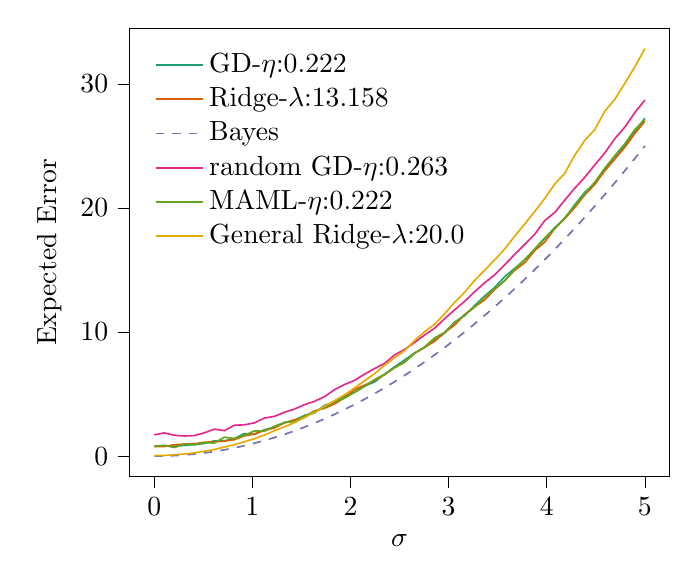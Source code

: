 % This file was created with tikzplotlib v0.10.1.
\begin{tikzpicture}

\definecolor{chocolate217952}{RGB}{217,95,2}
\definecolor{darkcyan27158119}{RGB}{27,158,119}
\definecolor{darkgray176}{RGB}{176,176,176}
\definecolor{deeppink23141138}{RGB}{231,41,138}
\definecolor{lightslategray117112179}{RGB}{117,112,179}
\definecolor{olivedrab10216630}{RGB}{102,166,30}
\definecolor{orange2301712}{RGB}{230,171,2}

\begin{axis}[
legend cell align={left},
legend style={
  fill opacity=0.8,
  draw opacity=1,
  text opacity=1,
  at={(0.03,0.97)},
  anchor=north west,
  draw=none
},
tick align=outside,
tick pos=left,
x grid style={darkgray176},
xlabel={\(\displaystyle \sigma\)},
xmin=-0.25, xmax=5.25,
xtick style={color=black},
y grid style={darkgray176},
ylabel={Expected Error},
ymin=-1.642, ymax=34.477,
ytick style={color=black}
]
\addplot [semithick, darkcyan27158119]
table {%
0 0.792
0.102 0.845
0.204 0.804
0.306 0.86
0.408 0.927
0.51 1.021
0.612 1.234
0.714 1.236
0.816 1.414
0.918 1.822
1.02 1.741
1.122 2.126
1.224 2.33
1.327 2.692
1.429 2.893
1.531 3.286
1.633 3.486
1.735 4.086
1.837 4.355
1.939 4.823
2.041 5.171
2.143 5.65
2.245 5.978
2.347 6.597
2.449 7.2
2.551 7.745
2.653 8.32
2.755 8.746
2.857 9.357
2.959 9.913
3.061 10.802
3.163 11.315
3.265 12.136
3.367 12.903
3.469 13.591
3.571 14.455
3.673 15.123
3.776 15.819
3.878 16.632
3.98 17.534
4.082 18.42
4.184 19.163
4.286 20.262
4.388 21.266
4.49 21.982
4.592 23.096
4.694 23.993
4.796 25.052
4.898 26.156
5 27.228
};
\addlegendentry{GD-$\eta$:0.222}
\addplot [semithick, chocolate217952]
table {%
0 0.768
0.102 0.778
0.204 0.921
0.306 0.974
0.408 0.997
0.51 1.116
0.612 1.164
0.714 1.213
0.816 1.327
0.918 1.629
1.02 1.795
1.122 2.079
1.224 2.269
1.327 2.695
1.429 2.925
1.531 3.131
1.633 3.66
1.735 3.857
1.837 4.209
1.939 4.713
2.041 5.374
2.143 5.713
2.245 6.104
2.347 6.569
2.449 7.122
2.551 7.571
2.653 8.288
2.755 8.769
2.857 9.263
2.959 9.966
3.061 10.559
3.163 11.412
3.265 12.029
3.367 12.59
3.469 13.43
3.571 14.142
3.673 14.975
3.776 15.585
3.878 16.568
3.98 17.26
4.082 18.345
4.184 19.142
4.286 20.032
4.388 21.057
4.49 21.9
4.592 22.997
4.694 23.942
4.796 24.891
4.898 25.995
5 26.985
};
\addlegendentry{Ridge-$\lambda$:13.158}
\addplot [semithick, lightslategray117112179, dashed]
table {%
0 0
0.102 0.01
0.204 0.042
0.306 0.094
0.408 0.167
0.51 0.26
0.612 0.375
0.714 0.51
0.816 0.666
0.918 0.843
1.02 1.041
1.122 1.26
1.224 1.499
1.327 1.759
1.429 2.04
1.531 2.342
1.633 2.665
1.735 3.008
1.837 3.373
1.939 3.758
2.041 4.164
2.143 4.591
2.245 5.038
2.347 5.507
2.449 5.996
2.551 6.506
2.653 7.037
2.755 7.589
2.857 8.161
2.959 8.754
3.061 9.369
3.163 10.004
3.265 10.659
3.367 11.336
3.469 12.033
3.571 12.752
3.673 13.491
3.776 14.251
3.878 15.031
3.98 15.833
4.082 16.655
4.184 17.498
4.286 18.362
4.388 19.247
4.49 20.153
4.592 21.079
4.694 22.027
4.796 22.995
4.898 23.984
5 24.993
};
\addlegendentry{Bayes}
\addplot [semithick, deeppink23141138]
table {%
0 1.721
0.102 1.873
0.204 1.688
0.306 1.626
0.408 1.659
0.51 1.878
0.612 2.177
0.714 2.051
0.816 2.489
0.918 2.527
1.02 2.678
1.122 3.073
1.224 3.203
1.327 3.543
1.429 3.795
1.531 4.145
1.633 4.42
1.735 4.798
1.837 5.356
1.939 5.773
2.041 6.104
2.143 6.607
2.245 7.056
2.347 7.475
2.449 8.152
2.551 8.595
2.653 9.161
2.755 9.761
2.857 10.308
2.959 11.072
3.061 11.79
3.163 12.471
3.265 13.246
3.367 13.969
3.469 14.606
3.571 15.41
3.673 16.258
3.776 17.061
3.878 17.887
3.98 18.982
4.082 19.64
4.184 20.633
4.286 21.594
4.388 22.471
4.49 23.468
4.592 24.442
4.694 25.581
4.796 26.513
4.898 27.688
5 28.688
};
\addlegendentry{random GD-$\eta$:0.263}
\addplot [semithick, olivedrab10216630]
table {%
0 0.801
0.102 0.871
0.204 0.695
0.306 0.965
0.408 0.924
0.51 1.088
0.612 1.058
0.714 1.53
0.816 1.417
0.918 1.676
1.02 2.034
1.122 2.01
1.224 2.4
1.327 2.722
1.429 2.773
1.531 3.243
1.633 3.59
1.735 3.917
1.837 4.374
1.939 4.671
2.041 5.132
2.143 5.617
2.245 6.173
2.347 6.591
2.449 7.13
2.551 7.569
2.653 8.281
2.755 8.803
2.857 9.522
2.959 9.982
3.061 10.77
3.163 11.372
3.265 12.009
3.367 12.81
3.469 13.528
3.571 14.118
3.673 15.075
3.776 15.841
3.878 16.701
3.98 17.591
4.082 18.324
4.184 19.207
4.286 20.196
4.388 21.152
4.49 22.082
4.592 23.203
4.694 24.211
4.796 25.169
4.898 26.316
5 27.133
};
\addlegendentry{MAML-$\eta$:0.222}
\addplot [semithick, orange2301712]
table {%
0 0.046
0.102 0.057
0.204 0.112
0.306 0.173
0.408 0.266
0.51 0.396
0.612 0.533
0.714 0.734
0.816 0.931
0.918 1.161
1.02 1.405
1.122 1.702
1.224 2.045
1.327 2.361
1.429 2.703
1.531 3.117
1.633 3.535
1.735 4.016
1.837 4.469
1.939 4.936
2.041 5.489
2.143 6.075
2.245 6.641
2.347 7.326
2.449 7.92
2.551 8.504
2.653 9.315
2.755 10.029
2.857 10.62
2.959 11.476
3.061 12.389
3.163 13.203
3.265 14.154
3.367 14.99
3.469 15.808
3.571 16.689
3.673 17.724
3.776 18.713
3.878 19.715
3.98 20.771
4.082 21.92
4.184 22.802
4.286 24.253
4.388 25.454
4.49 26.32
4.592 27.791
4.694 28.744
4.796 30.039
4.898 31.365
5 32.835
};
\addlegendentry{General Ridge-$\lambda$:20.0}
\end{axis}

\end{tikzpicture}
